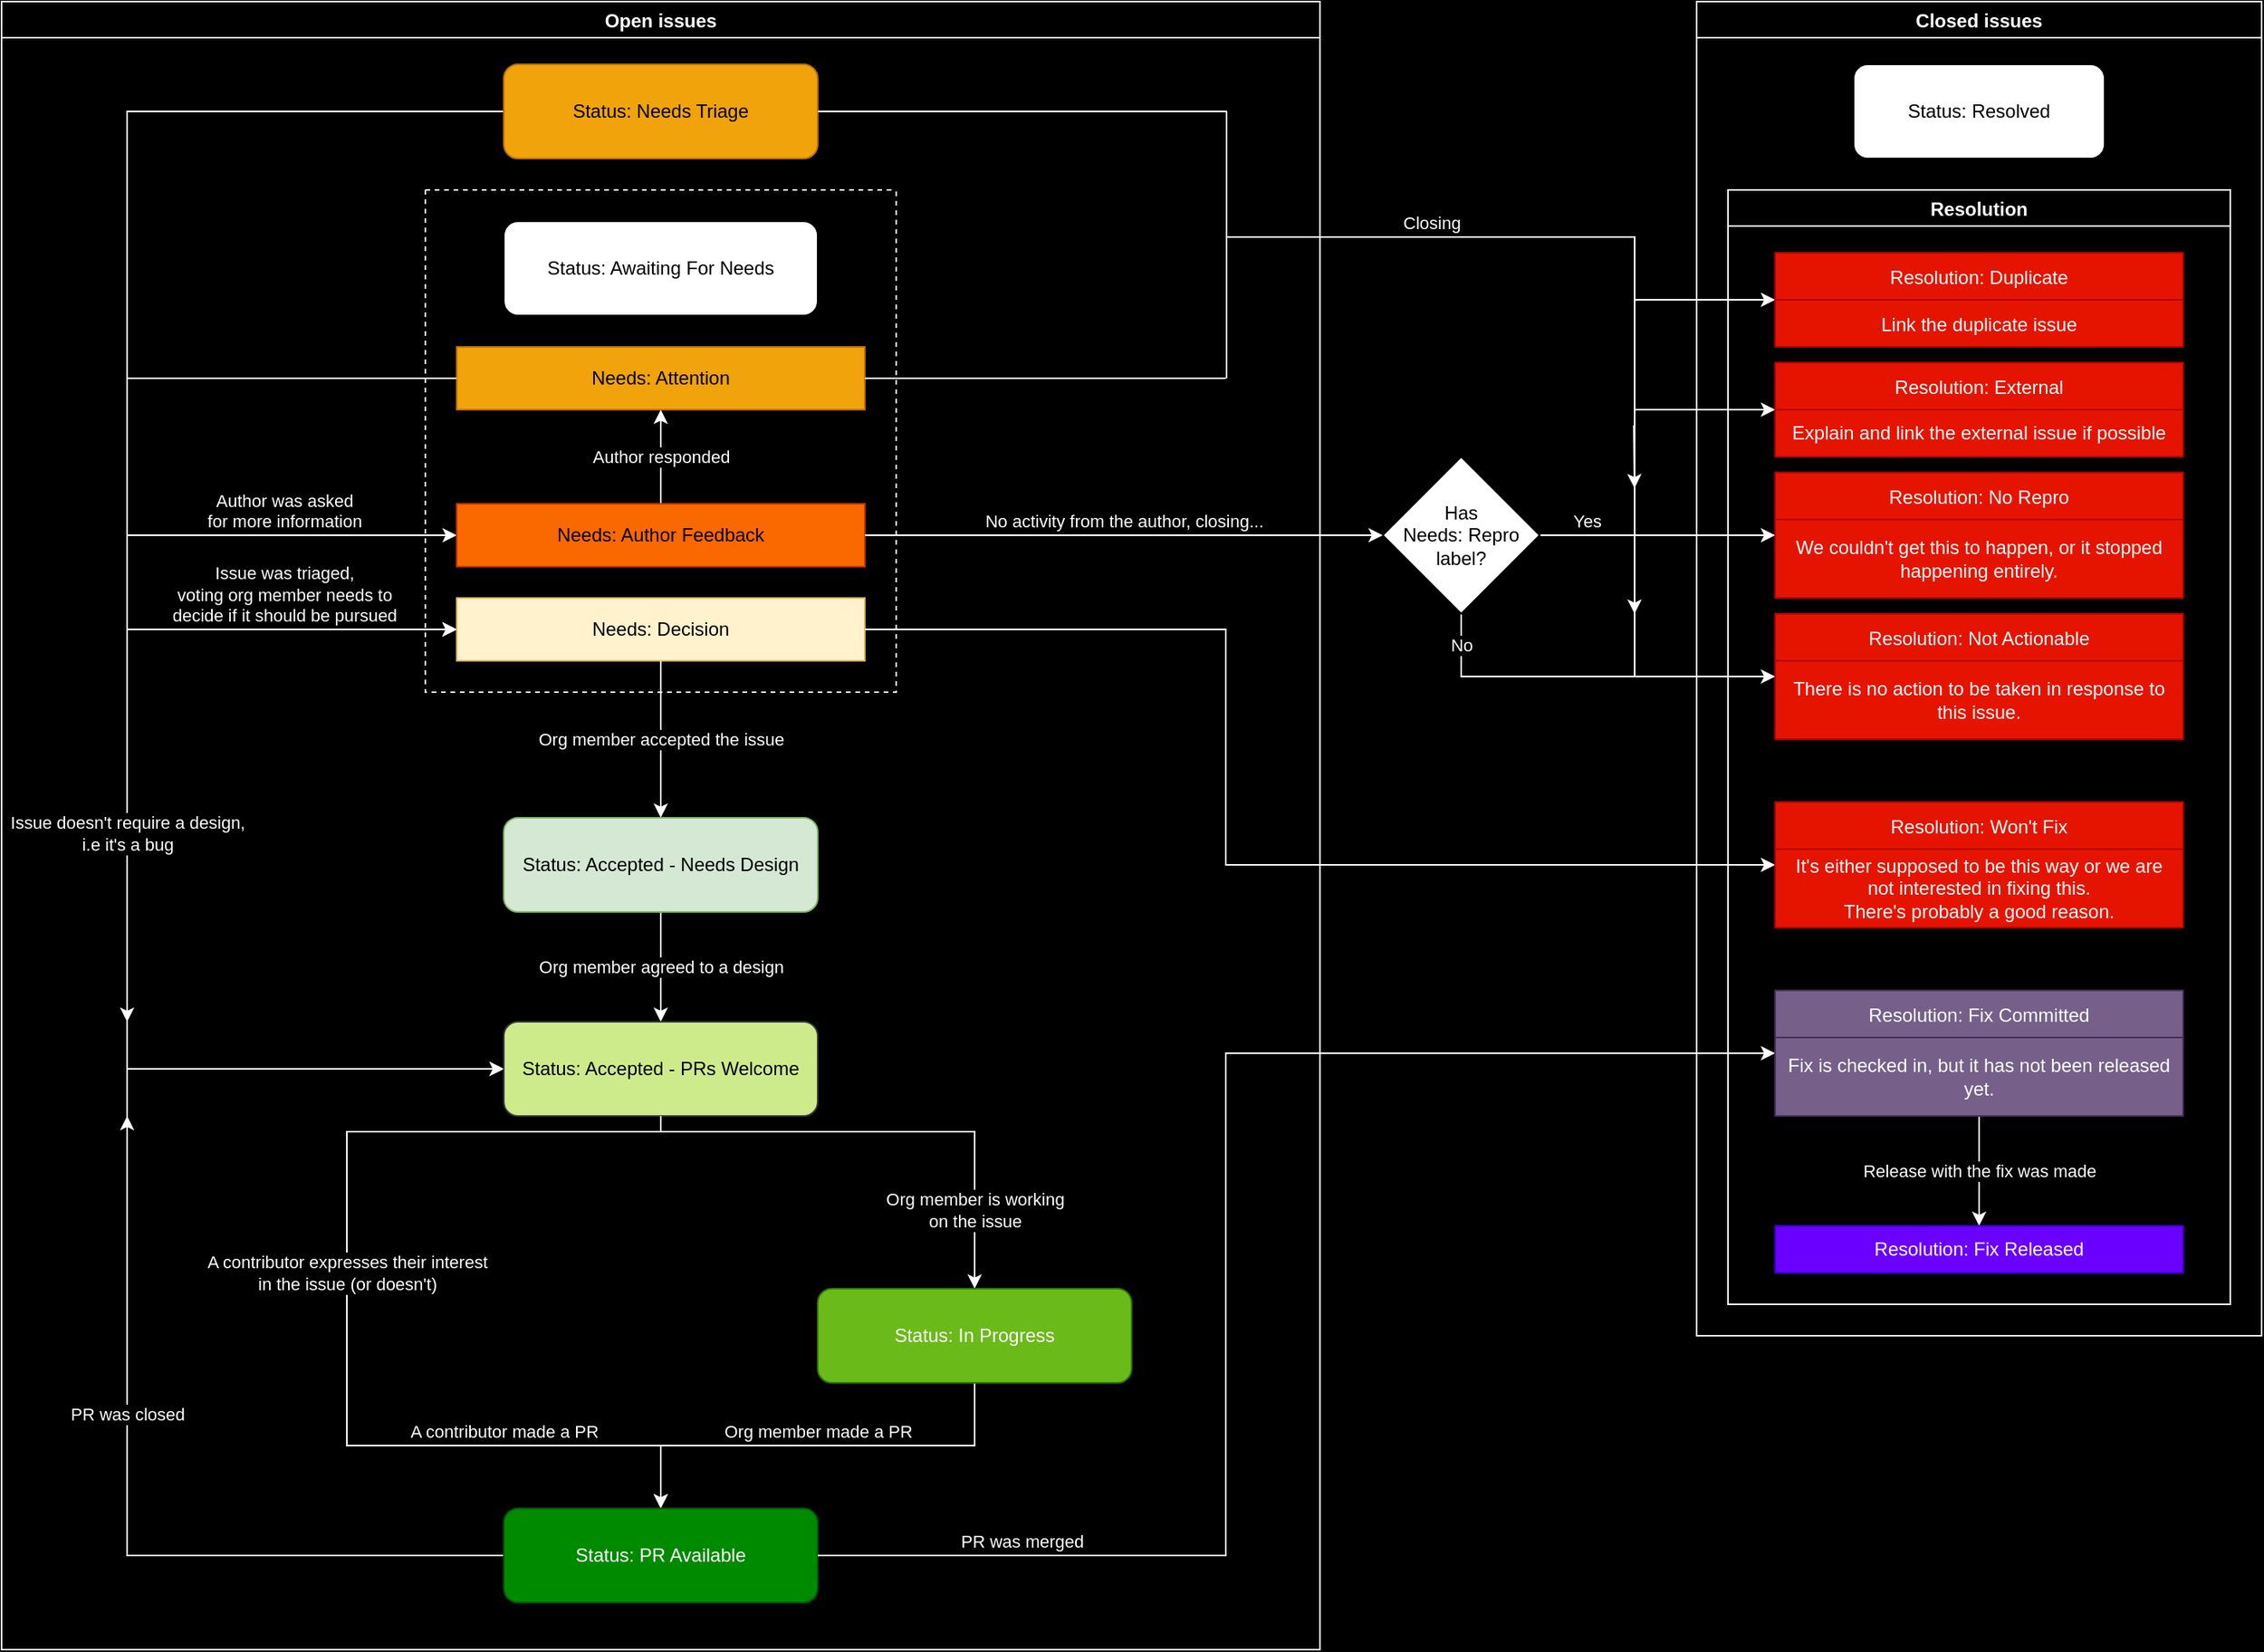 <mxfile compressed="false" version="14.6.13" type="device">
  <diagram id="C5RBs43oDa-KdzZeNtuy" name="Page-1">
    <mxGraphModel dx="2740" dy="806" grid="1" gridSize="10" guides="1" tooltips="1" connect="1" arrows="1" fold="0" page="1" pageScale="1" pageWidth="1654" pageHeight="1169" background="#000000" math="0" shadow="0">
      <root>
        <mxCell id="WIyWlLk6GJQsqaUBKTNV-0" />
        <mxCell id="WIyWlLk6GJQsqaUBKTNV-1" parent="WIyWlLk6GJQsqaUBKTNV-0" />
        <mxCell id="Q3qiTol2W-BpJyJjcWDa-0" value="Open issues" style="swimlane;swimlaneFillColor=none;fillColor=#000000;strokeColor=#FFFFFF;fontColor=#FFFFFF;" parent="WIyWlLk6GJQsqaUBKTNV-1" vertex="1">
          <mxGeometry x="-1550" y="60" width="840" height="1050" as="geometry" />
        </mxCell>
        <mxCell id="Q3qiTol2W-BpJyJjcWDa-254" style="edgeStyle=orthogonalEdgeStyle;rounded=0;orthogonalLoop=1;jettySize=auto;html=1;startArrow=none;startFill=0;endArrow=classic;endFill=1;strokeColor=#FFFFFF;" parent="Q3qiTol2W-BpJyJjcWDa-0" source="Q3qiTol2W-BpJyJjcWDa-3" target="jzrQ2CIO_tDPOhcOli7L-39" edge="1">
          <mxGeometry relative="1" as="geometry">
            <Array as="points">
              <mxPoint x="80" y="70" />
              <mxPoint x="80" y="400" />
            </Array>
            <mxPoint x="280.0" y="380" as="targetPoint" />
          </mxGeometry>
        </mxCell>
        <mxCell id="jzrQ2CIO_tDPOhcOli7L-44" value="" style="swimlane;startSize=0;dashed=1;fillColor=#F0A30A;verticalAlign=top;strokeColor=#FFFFFF;" parent="Q3qiTol2W-BpJyJjcWDa-0" vertex="1">
          <mxGeometry x="270" y="120" width="300" height="320" as="geometry" />
        </mxCell>
        <mxCell id="jzrQ2CIO_tDPOhcOli7L-37" value="Author responded" style="edgeStyle=orthogonalEdgeStyle;rounded=0;orthogonalLoop=1;jettySize=auto;html=1;startArrow=none;startFill=0;endArrow=classic;endFill=1;align=center;labelBackgroundColor=#000000;fontColor=#FFFFFF;strokeColor=#FFFFFF;" parent="jzrQ2CIO_tDPOhcOli7L-44" source="jzrQ2CIO_tDPOhcOli7L-34" target="jzrQ2CIO_tDPOhcOli7L-33" edge="1">
          <mxGeometry relative="1" as="geometry">
            <Array as="points" />
            <mxPoint x="110" y="223" as="sourcePoint" />
            <mxPoint x="109.5" y="153" as="targetPoint" />
          </mxGeometry>
        </mxCell>
        <mxCell id="Q3qiTol2W-BpJyJjcWDa-215" value="Issue was triaged,&lt;br&gt;voting org member needs to&lt;br&gt;decide if it should be pursued" style="edgeStyle=orthogonalEdgeStyle;rounded=0;orthogonalLoop=1;jettySize=auto;html=1;startArrow=none;startFill=0;endArrow=classic;endFill=1;labelBackgroundColor=#000000;jumpStyle=gap;verticalAlign=bottom;fontColor=#FFFFFF;strokeColor=#FFFFFF;" parent="jzrQ2CIO_tDPOhcOli7L-44" source="jzrQ2CIO_tDPOhcOli7L-33" target="jzrQ2CIO_tDPOhcOli7L-39" edge="1">
          <mxGeometry x="0.621" relative="1" as="geometry">
            <Array as="points">
              <mxPoint x="-190" y="120" />
              <mxPoint x="-190" y="280" />
            </Array>
            <mxPoint x="10.0" y="40" as="sourcePoint" />
            <mxPoint x="10.0" y="270" as="targetPoint" />
            <mxPoint as="offset" />
          </mxGeometry>
        </mxCell>
        <mxCell id="Q3qiTol2W-BpJyJjcWDa-214" value="Author was asked&lt;br&gt;for more information" style="edgeStyle=orthogonalEdgeStyle;rounded=0;orthogonalLoop=1;jettySize=auto;startArrow=none;startFill=0;endArrow=classic;endFill=1;labelBackgroundColor=#000000;html=1;verticalAlign=bottom;spacing=2;spacingTop=0;strokeWidth=1;sketch=0;fontColor=#FFFFFF;strokeColor=#FFFFFF;" parent="jzrQ2CIO_tDPOhcOli7L-44" source="jzrQ2CIO_tDPOhcOli7L-33" target="jzrQ2CIO_tDPOhcOli7L-34" edge="1">
          <mxGeometry x="0.577" relative="1" as="geometry">
            <Array as="points">
              <mxPoint x="-190" y="120" />
              <mxPoint x="-190" y="220" />
            </Array>
            <mxPoint x="10.0" y="40" as="sourcePoint" />
            <mxPoint x="10.0" y="170" as="targetPoint" />
            <mxPoint as="offset" />
          </mxGeometry>
        </mxCell>
        <mxCell id="jzrQ2CIO_tDPOhcOli7L-32" value="Status: Awaiting For Needs" style="rounded=1;whiteSpace=wrap;html=1;" parent="jzrQ2CIO_tDPOhcOli7L-44" vertex="1">
          <mxGeometry x="50" y="20" width="200" height="60" as="geometry" />
        </mxCell>
        <mxCell id="jzrQ2CIO_tDPOhcOli7L-33" value="Needs: Attention" style="rounded=0;whiteSpace=wrap;html=1;strokeColor=#BD7000;fillColor=#f0a30a;fontColor=#000000;" parent="jzrQ2CIO_tDPOhcOli7L-44" vertex="1">
          <mxGeometry x="20" y="100" width="260" height="40" as="geometry" />
        </mxCell>
        <mxCell id="jzrQ2CIO_tDPOhcOli7L-34" value="Needs: Author Feedback" style="rounded=0;whiteSpace=wrap;html=1;strokeColor=#C73500;fillColor=#fa6800;fontColor=#000000;" parent="jzrQ2CIO_tDPOhcOli7L-44" vertex="1">
          <mxGeometry x="20" y="200" width="260" height="40" as="geometry" />
        </mxCell>
        <mxCell id="jzrQ2CIO_tDPOhcOli7L-39" value="Needs: Decision" style="rounded=0;whiteSpace=wrap;html=1;strokeColor=#d6b656;fillColor=#fff2cc;" parent="jzrQ2CIO_tDPOhcOli7L-44" vertex="1">
          <mxGeometry x="20" y="260" width="260" height="40" as="geometry" />
        </mxCell>
        <mxCell id="Q3qiTol2W-BpJyJjcWDa-131" value="Org member agreed to a design" style="edgeStyle=orthogonalEdgeStyle;rounded=0;orthogonalLoop=1;jettySize=auto;html=1;startArrow=none;startFill=0;endArrow=classic;endFill=1;labelBackgroundColor=#000000;align=center;labelBorderColor=none;fontColor=#FFFFFF;strokeColor=#FFFFFF;" parent="Q3qiTol2W-BpJyJjcWDa-0" source="Q3qiTol2W-BpJyJjcWDa-104" target="Q3qiTol2W-BpJyJjcWDa-106" edge="1">
          <mxGeometry relative="1" as="geometry">
            <Array as="points">
              <mxPoint x="420" y="590" />
              <mxPoint x="420" y="590" />
            </Array>
          </mxGeometry>
        </mxCell>
        <mxCell id="Q3qiTol2W-BpJyJjcWDa-130" value="Org member accepted the issue" style="edgeStyle=orthogonalEdgeStyle;rounded=0;orthogonalLoop=1;jettySize=auto;html=1;startArrow=none;startFill=0;endArrow=classic;endFill=1;labelBackgroundColor=#000000;align=center;fontColor=#FFFFFF;strokeColor=#FFFFFF;" parent="Q3qiTol2W-BpJyJjcWDa-0" source="jzrQ2CIO_tDPOhcOli7L-39" target="Q3qiTol2W-BpJyJjcWDa-104" edge="1">
          <mxGeometry relative="1" as="geometry">
            <mxPoint x="380.0" y="410" as="sourcePoint" />
          </mxGeometry>
        </mxCell>
        <mxCell id="Q3qiTol2W-BpJyJjcWDa-255" style="edgeStyle=orthogonalEdgeStyle;rounded=0;orthogonalLoop=1;jettySize=auto;html=1;startArrow=none;startFill=0;endArrow=classic;endFill=1;strokeColor=#FFFFFF;" parent="Q3qiTol2W-BpJyJjcWDa-0" source="Q3qiTol2W-BpJyJjcWDa-3" target="jzrQ2CIO_tDPOhcOli7L-39" edge="1">
          <mxGeometry relative="1" as="geometry">
            <Array as="points">
              <mxPoint x="80" y="70" />
              <mxPoint x="80" y="400" />
            </Array>
            <mxPoint x="280.0" y="380" as="targetPoint" />
          </mxGeometry>
        </mxCell>
        <mxCell id="3FdBOQNyyEDkdMjbaW7A-5" value="" style="endArrow=classic;html=1;strokeColor=#FFFFFF;" parent="Q3qiTol2W-BpJyJjcWDa-0" edge="1">
          <mxGeometry width="50" height="50" relative="1" as="geometry">
            <mxPoint x="80" y="750" as="sourcePoint" />
            <mxPoint x="80" y="710" as="targetPoint" />
          </mxGeometry>
        </mxCell>
        <mxCell id="pXcZXXnZQTXNqlQjNHCz-4" value="" style="endArrow=classic;html=1;strokeColor=#FFFFFF;" parent="Q3qiTol2W-BpJyJjcWDa-0" edge="1">
          <mxGeometry width="50" height="50" relative="1" as="geometry">
            <mxPoint x="80" y="600" as="sourcePoint" />
            <mxPoint x="80" y="650" as="targetPoint" />
          </mxGeometry>
        </mxCell>
        <mxCell id="Q3qiTol2W-BpJyJjcWDa-244" style="edgeStyle=orthogonalEdgeStyle;rounded=0;orthogonalLoop=1;jettySize=auto;html=1;startArrow=none;startFill=0;endArrow=classic;endFill=1;strokeColor=#FFFFFF;" parent="Q3qiTol2W-BpJyJjcWDa-0" source="Q3qiTol2W-BpJyJjcWDa-3" target="Q3qiTol2W-BpJyJjcWDa-106" edge="1">
          <mxGeometry relative="1" as="geometry">
            <Array as="points">
              <mxPoint x="80" y="70" />
              <mxPoint x="80" y="680" />
            </Array>
          </mxGeometry>
        </mxCell>
        <mxCell id="Q3qiTol2W-BpJyJjcWDa-216" value="Issue doesn&#39;t require a design,&lt;br&gt;i.e it&#39;s a bug" style="edgeStyle=orthogonalEdgeStyle;rounded=0;orthogonalLoop=1;jettySize=auto;html=1;startArrow=none;startFill=0;endArrow=classic;endFill=1;verticalAlign=middle;align=center;labelBackgroundColor=#000000;fontColor=#FFFFFF;strokeColor=#FFFFFF;" parent="Q3qiTol2W-BpJyJjcWDa-0" source="jzrQ2CIO_tDPOhcOli7L-33" target="Q3qiTol2W-BpJyJjcWDa-106" edge="1">
          <mxGeometry x="0.124" relative="1" as="geometry">
            <Array as="points">
              <mxPoint x="80" y="240" />
              <mxPoint x="80" y="680" />
            </Array>
            <mxPoint x="280.0" y="150" as="sourcePoint" />
            <mxPoint as="offset" />
          </mxGeometry>
        </mxCell>
        <mxCell id="pXcZXXnZQTXNqlQjNHCz-5" value="PR was closed" style="edgeStyle=orthogonalEdgeStyle;rounded=0;orthogonalLoop=1;jettySize=auto;html=1;sourcePerimeterSpacing=0;targetPerimeterSpacing=0;shadow=0;sketch=0;endArrow=none;endFill=0;align=center;labelBackgroundColor=#000000;fontColor=#FFFFFF;strokeColor=#FFFFFF;" parent="Q3qiTol2W-BpJyJjcWDa-0" source="Q3qiTol2W-BpJyJjcWDa-90" target="Q3qiTol2W-BpJyJjcWDa-106" edge="1">
          <mxGeometry x="-0.165" relative="1" as="geometry">
            <mxPoint x="140" y="640" as="targetPoint" />
            <Array as="points">
              <mxPoint x="80" y="990" />
              <mxPoint x="80" y="680" />
            </Array>
            <mxPoint as="offset" />
          </mxGeometry>
        </mxCell>
        <mxCell id="Q3qiTol2W-BpJyJjcWDa-223" value="Org member is working&lt;br&gt;on the issue" style="edgeStyle=orthogonalEdgeStyle;rounded=0;orthogonalLoop=1;jettySize=auto;html=1;startArrow=none;startFill=0;endArrow=classic;endFill=1;align=center;labelBackgroundColor=#000000;fontColor=#FFFFFF;strokeColor=#FFFFFF;" parent="Q3qiTol2W-BpJyJjcWDa-0" source="Q3qiTol2W-BpJyJjcWDa-106" target="Q3qiTol2W-BpJyJjcWDa-222" edge="1">
          <mxGeometry x="0.677" relative="1" as="geometry">
            <Array as="points">
              <mxPoint x="420" y="720" />
              <mxPoint x="620" y="720" />
            </Array>
            <mxPoint as="offset" />
          </mxGeometry>
        </mxCell>
        <mxCell id="Q3qiTol2W-BpJyJjcWDa-225" value="A contributor made a PR" style="edgeStyle=orthogonalEdgeStyle;rounded=0;orthogonalLoop=1;jettySize=auto;html=1;startArrow=none;startFill=0;endArrow=classic;endFill=1;verticalAlign=bottom;labelBackgroundColor=#000000;fontColor=#FFFFFF;strokeColor=#FFFFFF;" parent="Q3qiTol2W-BpJyJjcWDa-0" target="Q3qiTol2W-BpJyJjcWDa-90" edge="1">
          <mxGeometry x="0.0" relative="1" as="geometry">
            <Array as="points">
              <mxPoint x="220" y="880" />
              <mxPoint x="220" y="920" />
              <mxPoint x="420" y="920" />
            </Array>
            <mxPoint x="220" y="880" as="sourcePoint" />
            <mxPoint as="offset" />
          </mxGeometry>
        </mxCell>
        <mxCell id="Q3qiTol2W-BpJyJjcWDa-238" value="Org member made a PR" style="edgeStyle=orthogonalEdgeStyle;rounded=0;orthogonalLoop=1;jettySize=auto;html=1;startArrow=none;startFill=0;endArrow=classic;endFill=1;verticalAlign=bottom;labelBackgroundColor=#000000;fontColor=#FFFFFF;strokeColor=#FFFFFF;" parent="Q3qiTol2W-BpJyJjcWDa-0" source="Q3qiTol2W-BpJyJjcWDa-222" target="Q3qiTol2W-BpJyJjcWDa-90" edge="1">
          <mxGeometry relative="1" as="geometry">
            <Array as="points">
              <mxPoint x="620" y="920" />
              <mxPoint x="420" y="920" />
            </Array>
          </mxGeometry>
        </mxCell>
        <mxCell id="Q3qiTol2W-BpJyJjcWDa-3" value="Status: Needs Triage" style="rounded=1;whiteSpace=wrap;html=1;fillColor=#f0a30a;strokeColor=#BD7000;fontColor=#000000;" parent="Q3qiTol2W-BpJyJjcWDa-0" vertex="1">
          <mxGeometry x="320" y="40" width="200" height="60" as="geometry" />
        </mxCell>
        <mxCell id="Q3qiTol2W-BpJyJjcWDa-74" style="edgeStyle=orthogonalEdgeStyle;rounded=0;orthogonalLoop=1;jettySize=auto;html=1;exitX=0.5;exitY=1;exitDx=0;exitDy=0;startArrow=none;startFill=0;endArrow=none;endFill=0;strokeColor=#000000;" parent="Q3qiTol2W-BpJyJjcWDa-0" edge="1">
          <mxGeometry relative="1" as="geometry">
            <mxPoint x="380.0" y="184" as="sourcePoint" />
            <mxPoint x="380.0" y="184" as="targetPoint" />
          </mxGeometry>
        </mxCell>
        <mxCell id="Q3qiTol2W-BpJyJjcWDa-90" value="Status: PR Available" style="rounded=1;whiteSpace=wrap;html=1;strokeColor=#005700;fontColor=#ffffff;fillColor=#008a00;" parent="Q3qiTol2W-BpJyJjcWDa-0" vertex="1">
          <mxGeometry x="320" y="960" width="200" height="60" as="geometry" />
        </mxCell>
        <mxCell id="Q3qiTol2W-BpJyJjcWDa-104" value="Status: Accepted - Needs Design" style="rounded=1;whiteSpace=wrap;html=1;fillColor=#d5e8d4;strokeColor=#82b366;" parent="Q3qiTol2W-BpJyJjcWDa-0" vertex="1">
          <mxGeometry x="320" y="520" width="200" height="60" as="geometry" />
        </mxCell>
        <mxCell id="Q3qiTol2W-BpJyJjcWDa-106" value="Status: Accepted - PRs Welcome" style="rounded=1;whiteSpace=wrap;html=1;fillColor=#cdeb8b;strokeColor=#36393d;" parent="Q3qiTol2W-BpJyJjcWDa-0" vertex="1">
          <mxGeometry x="320" y="650" width="200" height="60" as="geometry" />
        </mxCell>
        <mxCell id="Q3qiTol2W-BpJyJjcWDa-222" value="Status: In Progress" style="rounded=1;whiteSpace=wrap;html=1;strokeColor=#2D7600;fontColor=#ffffff;fillColor=#6ABA19;" parent="Q3qiTol2W-BpJyJjcWDa-0" vertex="1">
          <mxGeometry x="520" y="820" width="200" height="60" as="geometry" />
        </mxCell>
        <mxCell id="Q3qiTol2W-BpJyJjcWDa-193" style="edgeStyle=orthogonalEdgeStyle;rounded=0;orthogonalLoop=1;jettySize=auto;html=1;startArrow=none;startFill=0;endArrow=classic;endFill=1;strokeColor=#FFFFFF;" parent="WIyWlLk6GJQsqaUBKTNV-1" source="jzrQ2CIO_tDPOhcOli7L-39" target="Q3qiTol2W-BpJyJjcWDa-44" edge="1">
          <mxGeometry relative="1" as="geometry">
            <Array as="points">
              <mxPoint x="-770" y="460" />
              <mxPoint x="-770" y="610" />
            </Array>
            <mxPoint x="-990" y="440" as="sourcePoint" />
          </mxGeometry>
        </mxCell>
        <mxCell id="KoRArPKoJ4JQoDdxCy9b-3" value="A contributor expresses their interest&lt;br style=&quot;font-size: 11px;&quot;&gt;in the issue (or doesn&#39;t)" style="edgeStyle=orthogonalEdgeStyle;rounded=0;sketch=0;jumpStyle=gap;orthogonalLoop=1;jettySize=auto;html=1;labelBackgroundColor=#000000;fontSize=11;strokeWidth=1;align=center;endArrow=none;endFill=0;fontColor=#FFFFFF;strokeColor=#FFFFFF;" parent="WIyWlLk6GJQsqaUBKTNV-1" source="Q3qiTol2W-BpJyJjcWDa-106" edge="1">
          <mxGeometry x="0.622" relative="1" as="geometry">
            <mxPoint x="-1330" y="940" as="targetPoint" />
            <Array as="points">
              <mxPoint x="-1130" y="780" />
              <mxPoint x="-1330" y="780" />
            </Array>
            <mxPoint as="offset" />
          </mxGeometry>
        </mxCell>
        <mxCell id="Q3qiTol2W-BpJyJjcWDa-168" value="PR was merged" style="edgeStyle=orthogonalEdgeStyle;rounded=0;orthogonalLoop=1;jettySize=auto;html=1;startArrow=none;startFill=0;endArrow=classic;endFill=1;labelBackgroundColor=#000000;verticalAlign=bottom;fontColor=#FFFFFF;strokeColor=#FFFFFF;" parent="WIyWlLk6GJQsqaUBKTNV-1" source="Q3qiTol2W-BpJyJjcWDa-90" target="Q3qiTol2W-BpJyJjcWDa-32" edge="1">
          <mxGeometry x="-0.72" relative="1" as="geometry">
            <Array as="points">
              <mxPoint x="-770" y="1050" />
              <mxPoint x="-770" y="730" />
            </Array>
            <mxPoint x="-500" y="699" as="targetPoint" />
            <mxPoint as="offset" />
          </mxGeometry>
        </mxCell>
        <mxCell id="jzrQ2CIO_tDPOhcOli7L-9" value="No" style="edgeStyle=orthogonalEdgeStyle;rounded=0;orthogonalLoop=1;jettySize=auto;html=1;align=center;labelBackgroundColor=#000000;fontColor=#FFFFFF;strokeColor=#FFFFFF;" parent="WIyWlLk6GJQsqaUBKTNV-1" source="jzrQ2CIO_tDPOhcOli7L-7" target="jzrQ2CIO_tDPOhcOli7L-0" edge="1">
          <mxGeometry x="-0.833" relative="1" as="geometry">
            <Array as="points">
              <mxPoint x="-620" y="490" />
            </Array>
            <mxPoint as="offset" />
          </mxGeometry>
        </mxCell>
        <mxCell id="jzrQ2CIO_tDPOhcOli7L-12" value="Yes" style="edgeStyle=orthogonalEdgeStyle;rounded=0;orthogonalLoop=1;jettySize=auto;html=1;verticalAlign=bottom;labelBackgroundColor=#000000;fontColor=#FFFFFF;strokeColor=#FFFFFF;" parent="WIyWlLk6GJQsqaUBKTNV-1" source="jzrQ2CIO_tDPOhcOli7L-7" target="Q3qiTol2W-BpJyJjcWDa-38" edge="1">
          <mxGeometry x="-0.6" relative="1" as="geometry">
            <Array as="points">
              <mxPoint x="-540" y="400" />
              <mxPoint x="-540" y="400" />
            </Array>
            <mxPoint as="offset" />
          </mxGeometry>
        </mxCell>
        <mxCell id="jzrQ2CIO_tDPOhcOli7L-20" style="edgeStyle=orthogonalEdgeStyle;rounded=0;orthogonalLoop=1;jettySize=auto;html=1;endArrow=none;endFill=0;strokeColor=#FFFFFF;" parent="WIyWlLk6GJQsqaUBKTNV-1" source="jzrQ2CIO_tDPOhcOli7L-14" target="jzrQ2CIO_tDPOhcOli7L-0" edge="1">
          <mxGeometry relative="1" as="geometry">
            <Array as="points">
              <mxPoint x="-510" y="490" />
            </Array>
          </mxGeometry>
        </mxCell>
        <mxCell id="jzrQ2CIO_tDPOhcOli7L-21" value="" style="endArrow=classic;html=1;strokeColor=#FFFFFF;" parent="WIyWlLk6GJQsqaUBKTNV-1" edge="1">
          <mxGeometry width="50" height="50" relative="1" as="geometry">
            <mxPoint x="-510" y="330" as="sourcePoint" />
            <mxPoint x="-509.55" y="370" as="targetPoint" />
          </mxGeometry>
        </mxCell>
        <mxCell id="jzrQ2CIO_tDPOhcOli7L-48" value="" style="endArrow=classic;html=1;strokeColor=#FFFFFF;" parent="WIyWlLk6GJQsqaUBKTNV-1" edge="1">
          <mxGeometry width="50" height="50" relative="1" as="geometry">
            <mxPoint x="-509.55" y="400" as="sourcePoint" />
            <mxPoint x="-509.55" y="450" as="targetPoint" />
          </mxGeometry>
        </mxCell>
        <mxCell id="jzrQ2CIO_tDPOhcOli7L-14" value="" style="swimlane;startSize=0;labelBackgroundColor=none;swimlaneFillColor=#FFFFFF;gradientColor=#ffffff;fillColor=none;strokeColor=none;" parent="WIyWlLk6GJQsqaUBKTNV-1" vertex="1">
          <mxGeometry x="-510" y="210" width="1" height="110" as="geometry" />
        </mxCell>
        <mxCell id="jzrQ2CIO_tDPOhcOli7L-19" style="edgeStyle=orthogonalEdgeStyle;rounded=0;orthogonalLoop=1;jettySize=auto;html=1;endArrow=none;endFill=0;strokeColor=#FFFFFF;" parent="WIyWlLk6GJQsqaUBKTNV-1" source="jzrQ2CIO_tDPOhcOli7L-14" target="Q3qiTol2W-BpJyJjcWDa-38" edge="1">
          <mxGeometry relative="1" as="geometry">
            <Array as="points">
              <mxPoint x="-509" y="400" />
            </Array>
          </mxGeometry>
        </mxCell>
        <mxCell id="jzrQ2CIO_tDPOhcOli7L-17" style="edgeStyle=orthogonalEdgeStyle;rounded=0;orthogonalLoop=1;jettySize=auto;html=1;strokeColor=#FFFFFF;" parent="WIyWlLk6GJQsqaUBKTNV-1" source="jzrQ2CIO_tDPOhcOli7L-14" target="Q3qiTol2W-BpJyJjcWDa-28" edge="1">
          <mxGeometry relative="1" as="geometry">
            <Array as="points">
              <mxPoint x="-480" y="320" />
              <mxPoint x="-480" y="320" />
            </Array>
          </mxGeometry>
        </mxCell>
        <mxCell id="jzrQ2CIO_tDPOhcOli7L-16" style="edgeStyle=orthogonalEdgeStyle;rounded=0;orthogonalLoop=1;jettySize=auto;html=1;strokeColor=#FFFFFF;" parent="WIyWlLk6GJQsqaUBKTNV-1" source="jzrQ2CIO_tDPOhcOli7L-14" target="Q3qiTol2W-BpJyJjcWDa-22" edge="1">
          <mxGeometry relative="1" as="geometry">
            <Array as="points">
              <mxPoint x="-480" y="250" />
              <mxPoint x="-480" y="250" />
            </Array>
          </mxGeometry>
        </mxCell>
        <mxCell id="jzrQ2CIO_tDPOhcOli7L-18" value="Closing" style="edgeStyle=orthogonalEdgeStyle;rounded=0;orthogonalLoop=1;jettySize=auto;html=1;endArrow=none;endFill=0;verticalAlign=bottom;labelBackgroundColor=#000000;fontColor=#FFFFFF;labelBorderColor=none;strokeColor=#FFFFFF;" parent="WIyWlLk6GJQsqaUBKTNV-1" source="C_IROCcxeMfdCDhZcQOV-7" edge="1">
          <mxGeometry relative="1" as="geometry">
            <mxPoint x="-509" y="210" as="targetPoint" />
            <Array as="points">
              <mxPoint x="-509" y="210" />
            </Array>
          </mxGeometry>
        </mxCell>
        <mxCell id="C_IROCcxeMfdCDhZcQOV-22" style="edgeStyle=orthogonalEdgeStyle;rounded=0;orthogonalLoop=1;jettySize=auto;html=1;endArrow=none;endFill=0;entryX=0.75;entryY=0;entryDx=0;entryDy=0;strokeColor=#FFFFFF;" parent="WIyWlLk6GJQsqaUBKTNV-1" source="Q3qiTol2W-BpJyJjcWDa-3" target="C_IROCcxeMfdCDhZcQOV-7" edge="1">
          <mxGeometry relative="1" as="geometry">
            <Array as="points">
              <mxPoint x="-780" y="130" />
              <mxPoint x="-780" y="130" />
            </Array>
            <mxPoint x="-660" y="100" as="targetPoint" />
          </mxGeometry>
        </mxCell>
        <mxCell id="C_IROCcxeMfdCDhZcQOV-7" value="" style="swimlane;startSize=0;labelBackgroundColor=none;swimlaneFillColor=#FFFFFF;gradientColor=#ffffff;fillColor=none;strokeColor=none;" parent="WIyWlLk6GJQsqaUBKTNV-1" vertex="1">
          <mxGeometry x="-770" y="130" width="1" height="170" as="geometry" />
        </mxCell>
        <mxCell id="C_IROCcxeMfdCDhZcQOV-23" style="edgeStyle=orthogonalEdgeStyle;rounded=0;orthogonalLoop=1;jettySize=auto;html=1;endArrow=none;endFill=0;entryX=0;entryY=1;entryDx=0;entryDy=0;strokeColor=#FFFFFF;" parent="WIyWlLk6GJQsqaUBKTNV-1" source="jzrQ2CIO_tDPOhcOli7L-33" target="C_IROCcxeMfdCDhZcQOV-7" edge="1">
          <mxGeometry relative="1" as="geometry">
            <mxPoint x="-990" y="210" as="sourcePoint" />
            <mxPoint x="-740" y="260" as="targetPoint" />
            <Array as="points">
              <mxPoint x="-800" y="300" />
              <mxPoint x="-800" y="300" />
            </Array>
          </mxGeometry>
        </mxCell>
        <mxCell id="Q3qiTol2W-BpJyJjcWDa-8" value="Closed issues" style="swimlane;strokeColor=#FFFFFF;fillColor=#000000;fontColor=#FFFFFF;" parent="WIyWlLk6GJQsqaUBKTNV-1" vertex="1">
          <mxGeometry x="-470" y="60" width="360" height="850" as="geometry" />
        </mxCell>
        <mxCell id="Q3qiTol2W-BpJyJjcWDa-12" value="Status: Resolved" style="rounded=1;whiteSpace=wrap;html=1;" parent="Q3qiTol2W-BpJyJjcWDa-8" vertex="1">
          <mxGeometry x="100" y="40" width="160" height="60" as="geometry" />
        </mxCell>
        <mxCell id="Q3qiTol2W-BpJyJjcWDa-18" value="Resolution" style="swimlane;fontColor=#FFFFFF;fillColor=#000000;strokeColor=#FFFFFF;" parent="Q3qiTol2W-BpJyJjcWDa-8" vertex="1">
          <mxGeometry x="20" y="120" width="320" height="710" as="geometry" />
        </mxCell>
        <mxCell id="Q3qiTol2W-BpJyJjcWDa-37" value="Release with the fix was made" style="edgeStyle=orthogonalEdgeStyle;rounded=0;orthogonalLoop=1;jettySize=auto;html=1;entryX=0.5;entryY=0;entryDx=0;entryDy=0;labelBackgroundColor=#000000;align=center;fontColor=#FFFFFF;strokeColor=#FFFFFF;" parent="Q3qiTol2W-BpJyJjcWDa-18" source="Q3qiTol2W-BpJyJjcWDa-32" target="Q3qiTol2W-BpJyJjcWDa-36" edge="1">
          <mxGeometry relative="1" as="geometry" />
        </mxCell>
        <mxCell id="Q3qiTol2W-BpJyJjcWDa-22" value="Resolution: Duplicate" style="swimlane;fontStyle=0;childLayout=stackLayout;horizontal=1;startSize=30;horizontalStack=0;resizeParent=1;resizeParentMax=0;resizeLast=0;collapsible=1;marginBottom=0;swimlaneLine=1;fillColor=#e51400;strokeColor=#B20000;fontColor=#ffffff;" parent="Q3qiTol2W-BpJyJjcWDa-18" vertex="1">
          <mxGeometry x="30" y="40" width="260" height="60" as="geometry" />
        </mxCell>
        <mxCell id="Q3qiTol2W-BpJyJjcWDa-23" value="Link the duplicate issue" style="text;strokeColor=#B20000;fillColor=#e51400;align=center;verticalAlign=middle;spacingLeft=4;spacingRight=4;overflow=hidden;rotatable=0;points=[[0,0.5],[1,0.5]];portConstraint=eastwest;fontColor=#ffffff;" parent="Q3qiTol2W-BpJyJjcWDa-22" vertex="1">
          <mxGeometry y="30" width="260" height="30" as="geometry" />
        </mxCell>
        <mxCell id="Q3qiTol2W-BpJyJjcWDa-28" value="Resolution: External" style="swimlane;fontStyle=0;childLayout=stackLayout;horizontal=1;startSize=30;horizontalStack=0;resizeParent=1;resizeParentMax=0;resizeLast=0;collapsible=1;marginBottom=0;spacing=2;verticalAlign=middle;labelPosition=center;verticalLabelPosition=middle;align=center;fillColor=#e51400;strokeColor=#B20000;fontColor=#ffffff;" parent="Q3qiTol2W-BpJyJjcWDa-18" vertex="1">
          <mxGeometry x="30" y="110" width="260" height="60" as="geometry" />
        </mxCell>
        <mxCell id="Q3qiTol2W-BpJyJjcWDa-29" value="Explain and link the external issue if possible" style="text;strokeColor=#B20000;fillColor=#e51400;align=center;verticalAlign=middle;spacingLeft=4;spacingRight=4;overflow=hidden;rotatable=0;points=[[0,0.5],[1,0.5]];portConstraint=eastwest;whiteSpace=wrap;fontColor=#ffffff;" parent="Q3qiTol2W-BpJyJjcWDa-28" vertex="1">
          <mxGeometry y="30" width="260" height="30" as="geometry" />
        </mxCell>
        <mxCell id="Q3qiTol2W-BpJyJjcWDa-38" value="Resolution: No Repro" style="swimlane;fontStyle=0;childLayout=stackLayout;horizontal=1;startSize=30;horizontalStack=0;resizeParent=1;resizeParentMax=0;resizeLast=0;collapsible=1;marginBottom=0;spacing=2;verticalAlign=middle;labelPosition=center;verticalLabelPosition=middle;align=center;fillColor=#e51400;strokeColor=#B20000;fontColor=#ffffff;" parent="Q3qiTol2W-BpJyJjcWDa-18" vertex="1">
          <mxGeometry x="30" y="180" width="260" height="80" as="geometry" />
        </mxCell>
        <mxCell id="Q3qiTol2W-BpJyJjcWDa-39" value="We couldn&#39;t get this to happen, or it stopped happening entirely." style="text;strokeColor=#B20000;fillColor=#e51400;align=center;verticalAlign=middle;spacingLeft=4;spacingRight=4;overflow=hidden;rotatable=0;points=[[0,0.5],[1,0.5]];portConstraint=eastwest;whiteSpace=wrap;fontColor=#ffffff;" parent="Q3qiTol2W-BpJyJjcWDa-38" vertex="1">
          <mxGeometry y="30" width="260" height="50" as="geometry" />
        </mxCell>
        <mxCell id="Q3qiTol2W-BpJyJjcWDa-43" value="Resolution: Won&#39;t Fix" style="swimlane;fontStyle=0;childLayout=stackLayout;horizontal=1;startSize=30;horizontalStack=0;resizeParent=1;resizeParentMax=0;resizeLast=0;collapsible=1;marginBottom=0;spacing=2;verticalAlign=middle;labelPosition=center;verticalLabelPosition=middle;align=center;fillColor=#e51400;strokeColor=#B20000;fontColor=#ffffff;" parent="Q3qiTol2W-BpJyJjcWDa-18" vertex="1">
          <mxGeometry x="30" y="390" width="260" height="80" as="geometry" />
        </mxCell>
        <mxCell id="Q3qiTol2W-BpJyJjcWDa-44" value="It&#39;s either supposed to be this way or we are not interested in fixing this.&#xa;There&#39;s probably a good reason." style="text;strokeColor=#B20000;fillColor=#e51400;align=center;verticalAlign=middle;spacingLeft=4;spacingRight=4;overflow=hidden;rotatable=0;points=[[0,0.5],[1,0.5]];portConstraint=eastwest;whiteSpace=wrap;fontColor=#ffffff;" parent="Q3qiTol2W-BpJyJjcWDa-43" vertex="1">
          <mxGeometry y="30" width="260" height="50" as="geometry" />
        </mxCell>
        <mxCell id="jzrQ2CIO_tDPOhcOli7L-0" value="Resolution: Not Actionable" style="swimlane;fontStyle=0;childLayout=stackLayout;horizontal=1;startSize=30;horizontalStack=0;resizeParent=1;resizeParentMax=0;resizeLast=0;collapsible=1;marginBottom=0;spacing=2;verticalAlign=middle;labelPosition=center;verticalLabelPosition=middle;align=center;fillColor=#e51400;strokeColor=#B20000;fontColor=#ffffff;" parent="Q3qiTol2W-BpJyJjcWDa-18" vertex="1">
          <mxGeometry x="30" y="270" width="260" height="80" as="geometry" />
        </mxCell>
        <mxCell id="jzrQ2CIO_tDPOhcOli7L-1" value="There is no action to be taken in response to this issue." style="text;strokeColor=#B20000;fillColor=#e51400;align=center;verticalAlign=middle;spacingLeft=4;spacingRight=4;overflow=hidden;rotatable=0;points=[[0,0.5],[1,0.5]];portConstraint=eastwest;whiteSpace=wrap;fontColor=#ffffff;" parent="jzrQ2CIO_tDPOhcOli7L-0" vertex="1">
          <mxGeometry y="30" width="260" height="50" as="geometry" />
        </mxCell>
        <mxCell id="Q3qiTol2W-BpJyJjcWDa-32" value="Resolution: Fix Committed" style="swimlane;fontStyle=0;childLayout=stackLayout;horizontal=1;startSize=30;horizontalStack=0;resizeParent=1;resizeParentMax=0;resizeLast=0;collapsible=1;marginBottom=0;spacing=2;verticalAlign=middle;labelPosition=center;verticalLabelPosition=middle;align=center;strokeColor=#432D57;fontColor=#ffffff;fillColor=#76608a;" parent="Q3qiTol2W-BpJyJjcWDa-18" vertex="1">
          <mxGeometry x="30" y="510" width="260" height="80" as="geometry" />
        </mxCell>
        <mxCell id="Q3qiTol2W-BpJyJjcWDa-33" value="Fix is checked in, but it has not been released yet." style="text;strokeColor=#432D57;align=center;verticalAlign=middle;spacingLeft=4;spacingRight=4;overflow=hidden;rotatable=0;points=[[0,0.5],[1,0.5]];portConstraint=eastwest;whiteSpace=wrap;fontColor=#ffffff;fillColor=#76608a;" parent="Q3qiTol2W-BpJyJjcWDa-32" vertex="1">
          <mxGeometry y="30" width="260" height="50" as="geometry" />
        </mxCell>
        <mxCell id="Q3qiTol2W-BpJyJjcWDa-36" value="Resolution: Fix Released" style="rounded=0;whiteSpace=wrap;html=1;strokeColor=#3700CC;fillColor=#6a00ff;fontColor=#ffffff;" parent="Q3qiTol2W-BpJyJjcWDa-18" vertex="1">
          <mxGeometry x="30" y="660" width="260" height="30" as="geometry" />
        </mxCell>
        <mxCell id="jzrQ2CIO_tDPOhcOli7L-7" value="Has&lt;br&gt;Needs: Repro&lt;br&gt;label?" style="rhombus;whiteSpace=wrap;html=1;" parent="WIyWlLk6GJQsqaUBKTNV-1" vertex="1">
          <mxGeometry x="-670" y="350" width="100" height="100" as="geometry" />
        </mxCell>
        <mxCell id="jzrQ2CIO_tDPOhcOli7L-8" value="No activity from the author, closing..." style="edgeStyle=orthogonalEdgeStyle;rounded=0;orthogonalLoop=1;jettySize=auto;html=1;verticalAlign=bottom;labelBackgroundColor=#000000;fontColor=#FFFFFF;strokeColor=#FFFFFF;" parent="WIyWlLk6GJQsqaUBKTNV-1" source="jzrQ2CIO_tDPOhcOli7L-34" target="jzrQ2CIO_tDPOhcOli7L-7" edge="1">
          <mxGeometry relative="1" as="geometry">
            <mxPoint x="-990" y="340" as="sourcePoint" />
          </mxGeometry>
        </mxCell>
      </root>
    </mxGraphModel>
  </diagram>
</mxfile>
